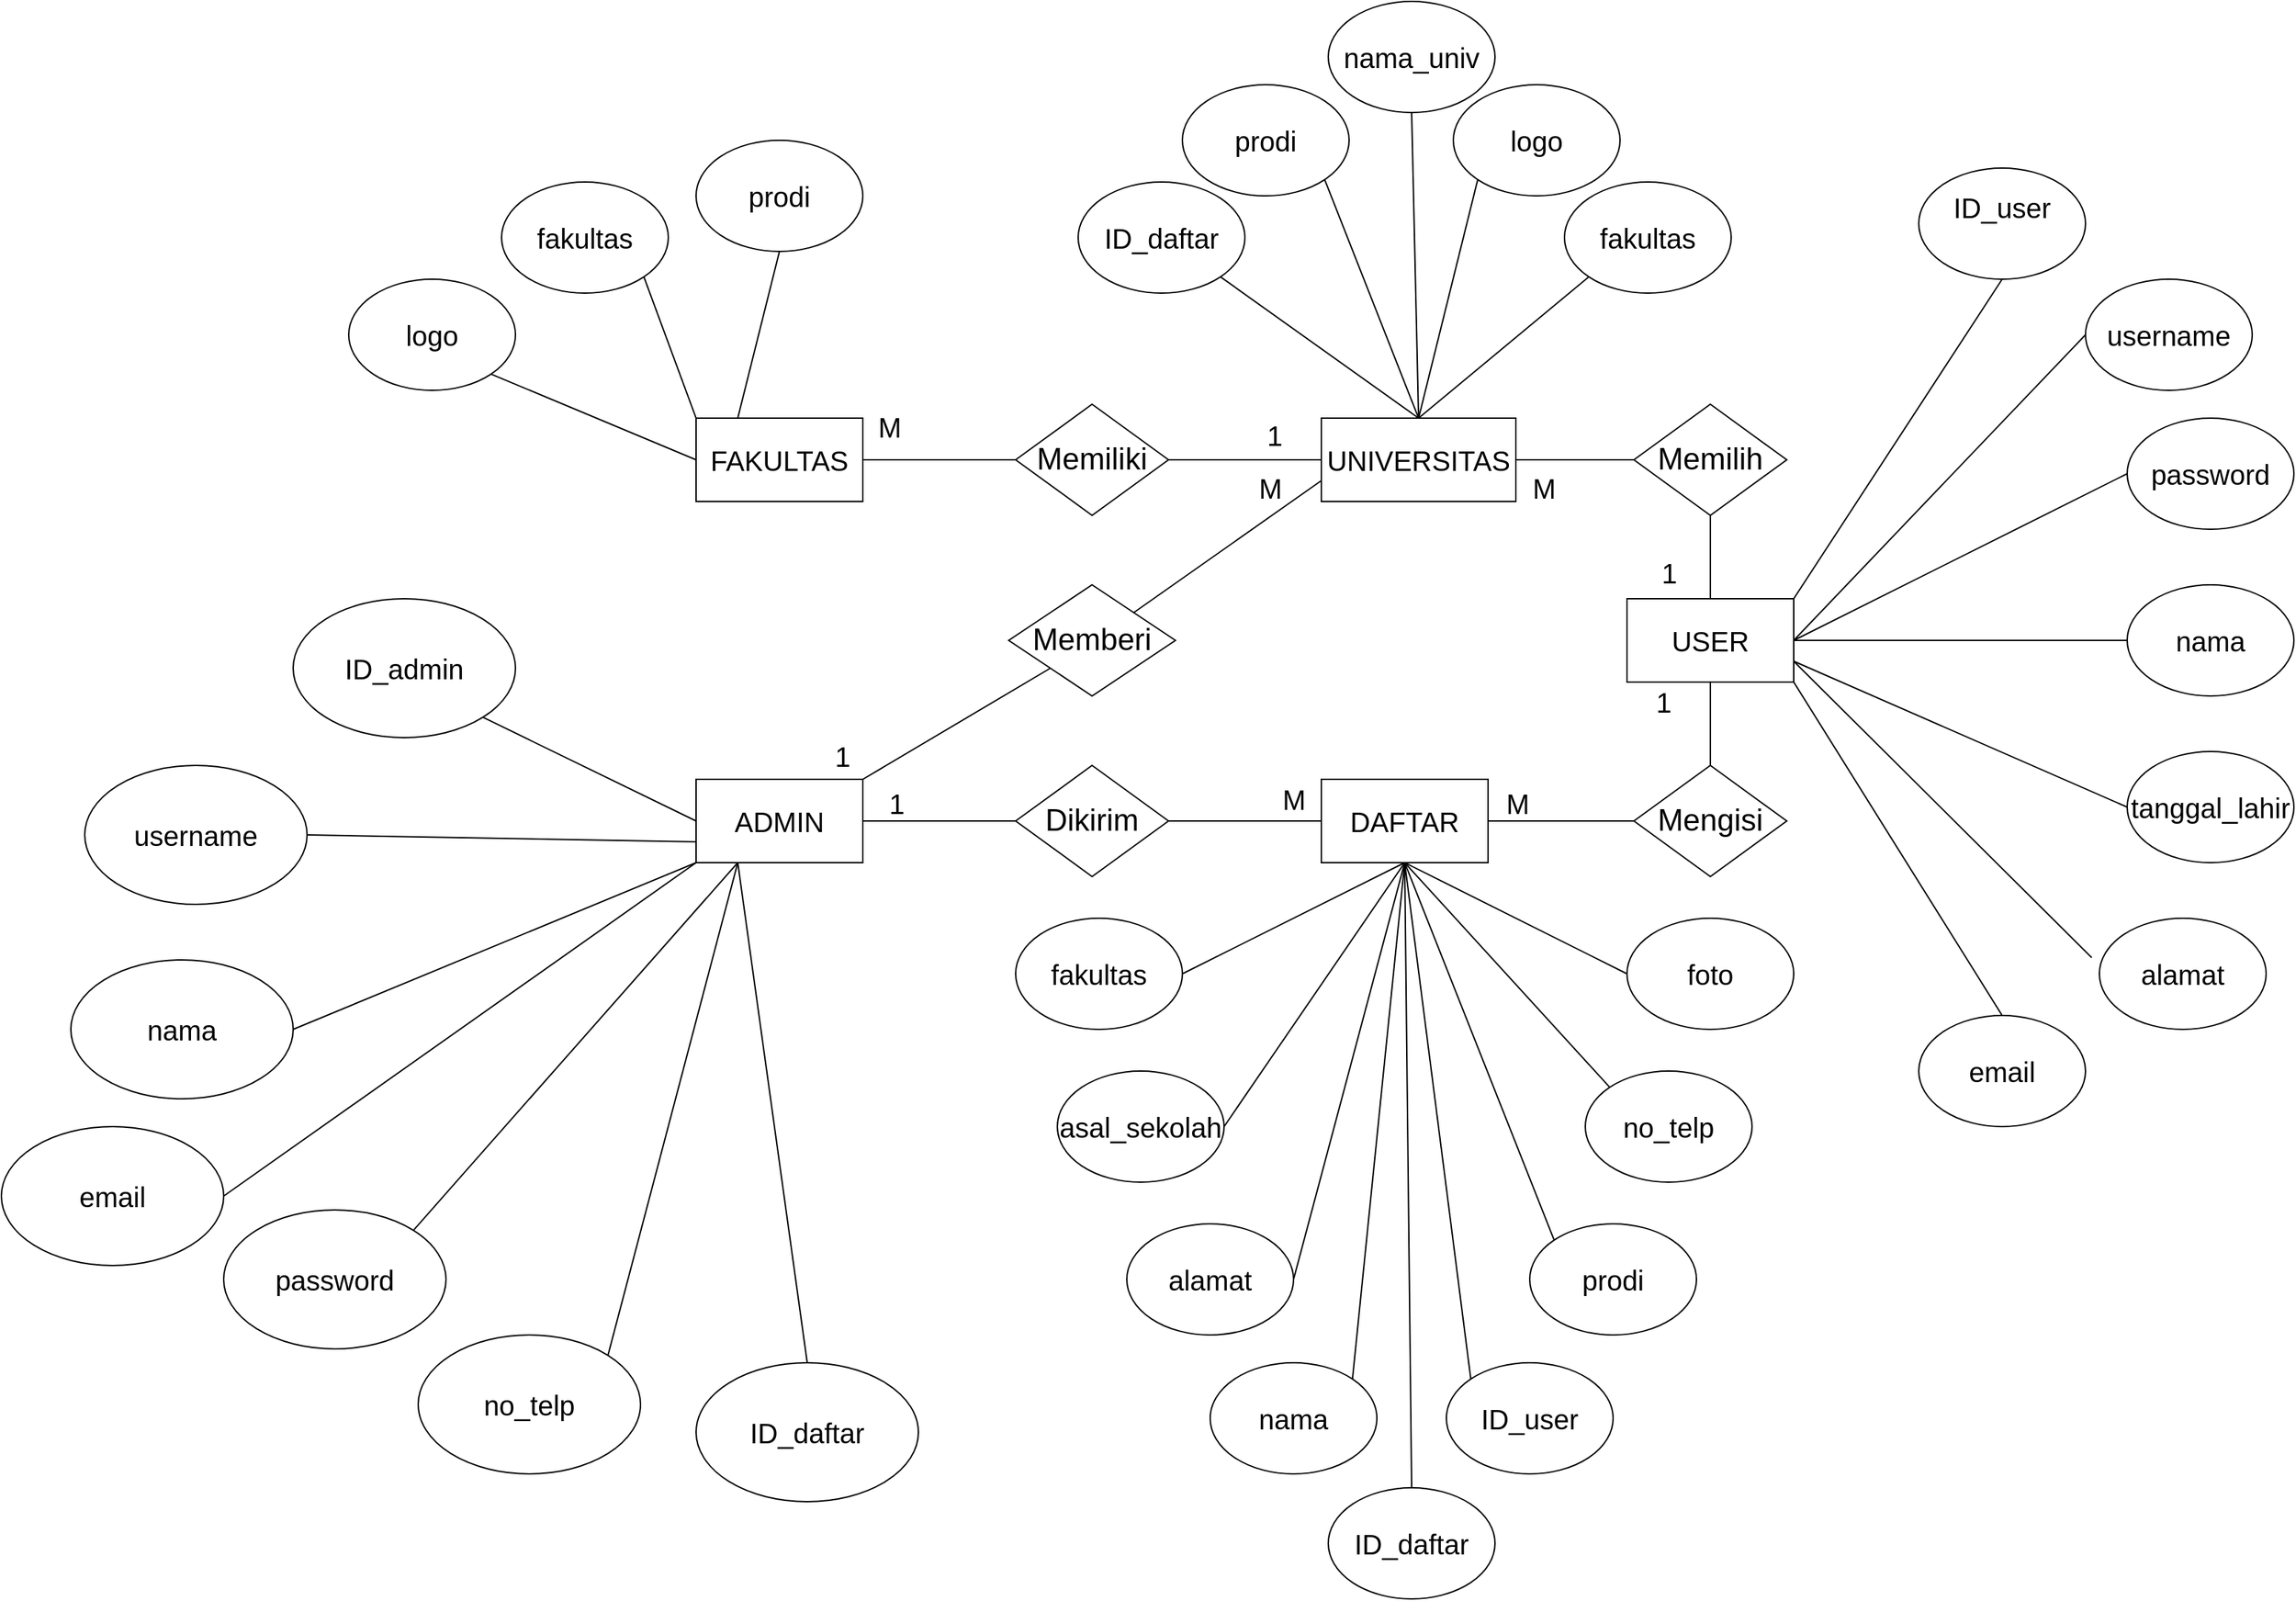 <mxfile version="21.2.7" type="github" pages="3">
  <diagram id="8k_-opimTpagwBCu9Z-Q" name="Page-1">
    <mxGraphModel dx="5105" dy="2025" grid="0" gridSize="10" guides="1" tooltips="1" connect="1" arrows="1" fold="1" page="0" pageScale="1" pageWidth="850" pageHeight="1100" math="0" shadow="0">
      <root>
        <mxCell id="0" />
        <mxCell id="1" parent="0" />
        <mxCell id="4IQFh7qT-0xXZUofBKF6-1" value="FAKULTAS" style="rounded=0;whiteSpace=wrap;html=1;hachureGap=4;fontSize=20;" parent="1" vertex="1">
          <mxGeometry x="-20" y="370" width="120" height="60" as="geometry" />
        </mxCell>
        <mxCell id="4IQFh7qT-0xXZUofBKF6-16" style="edgeStyle=none;curved=1;rounded=0;orthogonalLoop=1;jettySize=auto;html=1;entryX=0;entryY=0.5;entryDx=0;entryDy=0;fontSize=22;endArrow=none;endFill=0;startSize=14;endSize=14;sourcePerimeterSpacing=8;targetPerimeterSpacing=8;exitX=1;exitY=0.5;exitDx=0;exitDy=0;" parent="1" source="4IQFh7qT-0xXZUofBKF6-2" target="4IQFh7qT-0xXZUofBKF6-11" edge="1">
          <mxGeometry relative="1" as="geometry" />
        </mxCell>
        <mxCell id="4IQFh7qT-0xXZUofBKF6-2" value="DAFTAR" style="rounded=0;whiteSpace=wrap;html=1;hachureGap=4;fontSize=20;" parent="1" vertex="1">
          <mxGeometry x="430" y="630" width="120" height="60" as="geometry" />
        </mxCell>
        <mxCell id="4IQFh7qT-0xXZUofBKF6-19" style="edgeStyle=none;curved=1;rounded=0;orthogonalLoop=1;jettySize=auto;html=1;entryX=0;entryY=0.5;entryDx=0;entryDy=0;fontSize=22;endArrow=none;endFill=0;startSize=14;endSize=14;sourcePerimeterSpacing=8;targetPerimeterSpacing=8;exitX=1;exitY=0.5;exitDx=0;exitDy=0;" parent="1" source="4IQFh7qT-0xXZUofBKF6-3" target="4IQFh7qT-0xXZUofBKF6-10" edge="1">
          <mxGeometry relative="1" as="geometry" />
        </mxCell>
        <mxCell id="4IQFh7qT-0xXZUofBKF6-3" value="UNIVERSITAS" style="rounded=0;whiteSpace=wrap;html=1;hachureGap=4;fontSize=20;" parent="1" vertex="1">
          <mxGeometry x="430" y="370" width="140" height="60" as="geometry" />
        </mxCell>
        <mxCell id="4IQFh7qT-0xXZUofBKF6-4" value="USER" style="rounded=0;whiteSpace=wrap;html=1;hachureGap=4;fontSize=20;" parent="1" vertex="1">
          <mxGeometry x="650" y="500" width="120" height="60" as="geometry" />
        </mxCell>
        <mxCell id="4IQFh7qT-0xXZUofBKF6-7" value="ADMIN" style="rounded=0;whiteSpace=wrap;html=1;hachureGap=4;fontSize=20;" parent="1" vertex="1">
          <mxGeometry x="-20" y="630" width="120" height="60" as="geometry" />
        </mxCell>
        <mxCell id="4IQFh7qT-0xXZUofBKF6-14" style="edgeStyle=none;curved=1;rounded=0;orthogonalLoop=1;jettySize=auto;html=1;entryX=0;entryY=0.5;entryDx=0;entryDy=0;fontSize=22;endArrow=none;endFill=0;startSize=14;endSize=14;sourcePerimeterSpacing=8;targetPerimeterSpacing=8;exitX=1;exitY=0.5;exitDx=0;exitDy=0;" parent="1" source="4IQFh7qT-0xXZUofBKF6-8" target="4IQFh7qT-0xXZUofBKF6-2" edge="1">
          <mxGeometry relative="1" as="geometry" />
        </mxCell>
        <mxCell id="4IQFh7qT-0xXZUofBKF6-15" style="edgeStyle=none;curved=1;rounded=0;orthogonalLoop=1;jettySize=auto;html=1;fontSize=22;endArrow=none;endFill=0;startSize=14;endSize=14;sourcePerimeterSpacing=8;targetPerimeterSpacing=8;entryX=1;entryY=0.5;entryDx=0;entryDy=0;exitX=0;exitY=0.5;exitDx=0;exitDy=0;" parent="1" source="4IQFh7qT-0xXZUofBKF6-8" target="4IQFh7qT-0xXZUofBKF6-7" edge="1">
          <mxGeometry relative="1" as="geometry" />
        </mxCell>
        <mxCell id="4IQFh7qT-0xXZUofBKF6-8" value="Dikirim" style="rhombus;whiteSpace=wrap;html=1;hachureGap=4;fontSize=22;" parent="1" vertex="1">
          <mxGeometry x="210" y="620" width="110" height="80" as="geometry" />
        </mxCell>
        <mxCell id="4IQFh7qT-0xXZUofBKF6-12" style="edgeStyle=none;curved=1;rounded=0;orthogonalLoop=1;jettySize=auto;html=1;entryX=1;entryY=0.5;entryDx=0;entryDy=0;fontSize=22;endArrow=none;startSize=14;endSize=14;sourcePerimeterSpacing=8;targetPerimeterSpacing=8;endFill=0;exitX=0;exitY=0.5;exitDx=0;exitDy=0;" parent="1" source="4IQFh7qT-0xXZUofBKF6-9" target="4IQFh7qT-0xXZUofBKF6-1" edge="1">
          <mxGeometry relative="1" as="geometry" />
        </mxCell>
        <mxCell id="4IQFh7qT-0xXZUofBKF6-13" style="edgeStyle=none;curved=1;rounded=0;orthogonalLoop=1;jettySize=auto;html=1;entryX=0;entryY=0.5;entryDx=0;entryDy=0;fontSize=22;endArrow=none;endFill=0;startSize=14;endSize=14;sourcePerimeterSpacing=8;targetPerimeterSpacing=8;exitX=1;exitY=0.5;exitDx=0;exitDy=0;" parent="1" source="4IQFh7qT-0xXZUofBKF6-9" target="4IQFh7qT-0xXZUofBKF6-3" edge="1">
          <mxGeometry relative="1" as="geometry" />
        </mxCell>
        <mxCell id="4IQFh7qT-0xXZUofBKF6-9" value="Memiliki" style="rhombus;whiteSpace=wrap;html=1;hachureGap=4;fontSize=22;" parent="1" vertex="1">
          <mxGeometry x="210" y="360" width="110" height="80" as="geometry" />
        </mxCell>
        <mxCell id="4IQFh7qT-0xXZUofBKF6-18" style="edgeStyle=none;curved=1;rounded=0;orthogonalLoop=1;jettySize=auto;html=1;entryX=0.5;entryY=0;entryDx=0;entryDy=0;fontSize=22;endArrow=none;endFill=0;startSize=14;endSize=14;sourcePerimeterSpacing=8;targetPerimeterSpacing=8;exitX=0.5;exitY=1;exitDx=0;exitDy=0;" parent="1" source="4IQFh7qT-0xXZUofBKF6-10" target="4IQFh7qT-0xXZUofBKF6-4" edge="1">
          <mxGeometry relative="1" as="geometry" />
        </mxCell>
        <mxCell id="4IQFh7qT-0xXZUofBKF6-10" value="Memilih" style="rhombus;whiteSpace=wrap;html=1;hachureGap=4;fontSize=22;" parent="1" vertex="1">
          <mxGeometry x="655" y="360" width="110" height="80" as="geometry" />
        </mxCell>
        <mxCell id="4IQFh7qT-0xXZUofBKF6-17" style="edgeStyle=none;curved=1;rounded=0;orthogonalLoop=1;jettySize=auto;html=1;fontSize=22;endArrow=none;endFill=0;startSize=14;endSize=14;sourcePerimeterSpacing=8;targetPerimeterSpacing=8;entryX=0.5;entryY=1;entryDx=0;entryDy=0;exitX=0.5;exitY=0;exitDx=0;exitDy=0;" parent="1" source="4IQFh7qT-0xXZUofBKF6-11" target="4IQFh7qT-0xXZUofBKF6-4" edge="1">
          <mxGeometry relative="1" as="geometry" />
        </mxCell>
        <mxCell id="4IQFh7qT-0xXZUofBKF6-11" value="Mengisi" style="rhombus;whiteSpace=wrap;html=1;hachureGap=4;fontSize=22;" parent="1" vertex="1">
          <mxGeometry x="655" y="620" width="110" height="80" as="geometry" />
        </mxCell>
        <mxCell id="4IQFh7qT-0xXZUofBKF6-20" value="" style="endArrow=none;html=1;rounded=0;fontSize=22;startSize=14;endSize=14;sourcePerimeterSpacing=8;targetPerimeterSpacing=8;curved=1;exitX=1;exitY=0;exitDx=0;exitDy=0;entryX=0;entryY=1;entryDx=0;entryDy=0;" parent="1" source="4IQFh7qT-0xXZUofBKF6-7" target="4IQFh7qT-0xXZUofBKF6-21" edge="1">
          <mxGeometry width="50" height="50" relative="1" as="geometry">
            <mxPoint x="430" y="530" as="sourcePoint" />
            <mxPoint x="230" y="530" as="targetPoint" />
          </mxGeometry>
        </mxCell>
        <mxCell id="4IQFh7qT-0xXZUofBKF6-21" value="Memberi" style="rhombus;whiteSpace=wrap;html=1;hachureGap=4;fontSize=22;" parent="1" vertex="1">
          <mxGeometry x="205" y="490" width="120" height="80" as="geometry" />
        </mxCell>
        <mxCell id="4IQFh7qT-0xXZUofBKF6-22" value="" style="endArrow=none;html=1;rounded=0;fontSize=22;startSize=14;endSize=14;sourcePerimeterSpacing=8;targetPerimeterSpacing=8;curved=1;exitX=1;exitY=0;exitDx=0;exitDy=0;entryX=0;entryY=0.75;entryDx=0;entryDy=0;" parent="1" source="4IQFh7qT-0xXZUofBKF6-21" target="4IQFh7qT-0xXZUofBKF6-3" edge="1">
          <mxGeometry width="50" height="50" relative="1" as="geometry">
            <mxPoint x="430" y="530" as="sourcePoint" />
            <mxPoint x="480" y="480" as="targetPoint" />
          </mxGeometry>
        </mxCell>
        <mxCell id="4IQFh7qT-0xXZUofBKF6-23" value="foto" style="ellipse;whiteSpace=wrap;html=1;hachureGap=4;fontSize=20;" parent="1" vertex="1">
          <mxGeometry x="650" y="730" width="120" height="80" as="geometry" />
        </mxCell>
        <mxCell id="4IQFh7qT-0xXZUofBKF6-24" value="ID_user" style="ellipse;whiteSpace=wrap;html=1;hachureGap=4;fontSize=20;" parent="1" vertex="1">
          <mxGeometry x="520" y="1050" width="120" height="80" as="geometry" />
        </mxCell>
        <mxCell id="4IQFh7qT-0xXZUofBKF6-25" value="email" style="ellipse;whiteSpace=wrap;html=1;hachureGap=4;fontSize=20;" parent="1" vertex="1">
          <mxGeometry x="860" y="800" width="120" height="80" as="geometry" />
        </mxCell>
        <mxCell id="4IQFh7qT-0xXZUofBKF6-26" value="&#xa;ID_user&#xa;&#xa;" style="ellipse;whiteSpace=wrap;html=1;hachureGap=4;fontSize=20;align=center;" parent="1" vertex="1">
          <mxGeometry x="860" y="190" width="120" height="80" as="geometry" />
        </mxCell>
        <mxCell id="4IQFh7qT-0xXZUofBKF6-27" value="alamat" style="ellipse;whiteSpace=wrap;html=1;hachureGap=4;fontSize=20;" parent="1" vertex="1">
          <mxGeometry x="990" y="730" width="120" height="80" as="geometry" />
        </mxCell>
        <mxCell id="4IQFh7qT-0xXZUofBKF6-28" value="username" style="ellipse;whiteSpace=wrap;html=1;hachureGap=4;fontSize=20;" parent="1" vertex="1">
          <mxGeometry x="980" y="270" width="120" height="80" as="geometry" />
        </mxCell>
        <mxCell id="4IQFh7qT-0xXZUofBKF6-29" value="password" style="ellipse;whiteSpace=wrap;html=1;hachureGap=4;fontSize=20;" parent="1" vertex="1">
          <mxGeometry x="1010" y="370" width="120" height="80" as="geometry" />
        </mxCell>
        <mxCell id="4IQFh7qT-0xXZUofBKF6-30" value="nama" style="ellipse;whiteSpace=wrap;html=1;hachureGap=4;fontSize=20;" parent="1" vertex="1">
          <mxGeometry x="1010" y="490" width="120" height="80" as="geometry" />
        </mxCell>
        <mxCell id="4IQFh7qT-0xXZUofBKF6-31" value="tanggal_lahir" style="ellipse;whiteSpace=wrap;html=1;hachureGap=4;fontSize=20;" parent="1" vertex="1">
          <mxGeometry x="1010" y="610" width="120" height="80" as="geometry" />
        </mxCell>
        <mxCell id="4IQFh7qT-0xXZUofBKF6-34" value="" style="endArrow=none;html=1;rounded=0;fontSize=20;startSize=14;endSize=14;sourcePerimeterSpacing=8;targetPerimeterSpacing=8;curved=1;entryX=0.5;entryY=1;entryDx=0;entryDy=0;exitX=1;exitY=0;exitDx=0;exitDy=0;" parent="1" source="4IQFh7qT-0xXZUofBKF6-4" target="4IQFh7qT-0xXZUofBKF6-26" edge="1">
          <mxGeometry width="50" height="50" relative="1" as="geometry">
            <mxPoint x="800" y="480" as="sourcePoint" />
            <mxPoint x="850" y="430" as="targetPoint" />
          </mxGeometry>
        </mxCell>
        <mxCell id="4IQFh7qT-0xXZUofBKF6-35" value="" style="endArrow=none;html=1;rounded=0;fontSize=20;startSize=14;endSize=14;sourcePerimeterSpacing=8;targetPerimeterSpacing=8;curved=1;entryX=0;entryY=0.5;entryDx=0;entryDy=0;exitX=1;exitY=0.5;exitDx=0;exitDy=0;" parent="1" source="4IQFh7qT-0xXZUofBKF6-4" target="4IQFh7qT-0xXZUofBKF6-28" edge="1">
          <mxGeometry width="50" height="50" relative="1" as="geometry">
            <mxPoint x="810" y="490" as="sourcePoint" />
            <mxPoint x="930" y="280" as="targetPoint" />
          </mxGeometry>
        </mxCell>
        <mxCell id="4IQFh7qT-0xXZUofBKF6-36" value="" style="endArrow=none;html=1;rounded=0;fontSize=20;startSize=14;endSize=14;sourcePerimeterSpacing=8;targetPerimeterSpacing=8;curved=1;entryX=0;entryY=0.5;entryDx=0;entryDy=0;exitX=1;exitY=0.5;exitDx=0;exitDy=0;" parent="1" source="4IQFh7qT-0xXZUofBKF6-4" target="4IQFh7qT-0xXZUofBKF6-29" edge="1">
          <mxGeometry width="50" height="50" relative="1" as="geometry">
            <mxPoint x="820" y="500" as="sourcePoint" />
            <mxPoint x="940" y="290" as="targetPoint" />
          </mxGeometry>
        </mxCell>
        <mxCell id="4IQFh7qT-0xXZUofBKF6-37" value="" style="endArrow=none;html=1;rounded=0;fontSize=20;startSize=14;endSize=14;sourcePerimeterSpacing=8;targetPerimeterSpacing=8;curved=1;entryX=0;entryY=0.5;entryDx=0;entryDy=0;exitX=1;exitY=0.5;exitDx=0;exitDy=0;" parent="1" source="4IQFh7qT-0xXZUofBKF6-4" target="4IQFh7qT-0xXZUofBKF6-30" edge="1">
          <mxGeometry width="50" height="50" relative="1" as="geometry">
            <mxPoint x="830" y="510" as="sourcePoint" />
            <mxPoint x="950" y="300" as="targetPoint" />
          </mxGeometry>
        </mxCell>
        <mxCell id="4IQFh7qT-0xXZUofBKF6-38" value="" style="endArrow=none;html=1;rounded=0;fontSize=20;startSize=14;endSize=14;sourcePerimeterSpacing=8;targetPerimeterSpacing=8;curved=1;entryX=0.5;entryY=0;entryDx=0;entryDy=0;exitX=1;exitY=1;exitDx=0;exitDy=0;" parent="1" source="4IQFh7qT-0xXZUofBKF6-4" target="4IQFh7qT-0xXZUofBKF6-25" edge="1">
          <mxGeometry width="50" height="50" relative="1" as="geometry">
            <mxPoint x="780" y="540" as="sourcePoint" />
            <mxPoint x="1020" y="540" as="targetPoint" />
          </mxGeometry>
        </mxCell>
        <mxCell id="4IQFh7qT-0xXZUofBKF6-39" value="" style="endArrow=none;html=1;rounded=0;fontSize=20;startSize=14;endSize=14;sourcePerimeterSpacing=8;targetPerimeterSpacing=8;curved=1;entryX=-0.046;entryY=0.355;entryDx=0;entryDy=0;exitX=1;exitY=0.75;exitDx=0;exitDy=0;entryPerimeter=0;" parent="1" source="4IQFh7qT-0xXZUofBKF6-4" target="4IQFh7qT-0xXZUofBKF6-27" edge="1">
          <mxGeometry width="50" height="50" relative="1" as="geometry">
            <mxPoint x="790" y="550" as="sourcePoint" />
            <mxPoint x="1030" y="550" as="targetPoint" />
          </mxGeometry>
        </mxCell>
        <mxCell id="4IQFh7qT-0xXZUofBKF6-40" value="" style="endArrow=none;html=1;rounded=0;fontSize=20;startSize=14;endSize=14;sourcePerimeterSpacing=8;targetPerimeterSpacing=8;curved=1;entryX=0;entryY=0.5;entryDx=0;entryDy=0;exitX=1;exitY=0.75;exitDx=0;exitDy=0;" parent="1" source="4IQFh7qT-0xXZUofBKF6-4" target="4IQFh7qT-0xXZUofBKF6-31" edge="1">
          <mxGeometry width="50" height="50" relative="1" as="geometry">
            <mxPoint x="800" y="560" as="sourcePoint" />
            <mxPoint x="1040" y="560" as="targetPoint" />
          </mxGeometry>
        </mxCell>
        <mxCell id="4IQFh7qT-0xXZUofBKF6-41" value="alamat" style="ellipse;whiteSpace=wrap;html=1;hachureGap=4;fontSize=20;" parent="1" vertex="1">
          <mxGeometry x="290" y="950" width="120" height="80" as="geometry" />
        </mxCell>
        <mxCell id="4IQFh7qT-0xXZUofBKF6-42" value="prodi" style="ellipse;whiteSpace=wrap;html=1;hachureGap=4;fontSize=20;" parent="1" vertex="1">
          <mxGeometry x="580" y="950" width="120" height="80" as="geometry" />
        </mxCell>
        <mxCell id="4IQFh7qT-0xXZUofBKF6-43" value="no_telp" style="ellipse;whiteSpace=wrap;html=1;hachureGap=4;fontSize=20;" parent="1" vertex="1">
          <mxGeometry x="620" y="840" width="120" height="80" as="geometry" />
        </mxCell>
        <mxCell id="4IQFh7qT-0xXZUofBKF6-44" value="nama" style="ellipse;whiteSpace=wrap;html=1;hachureGap=4;fontSize=20;" parent="1" vertex="1">
          <mxGeometry x="350" y="1050" width="120" height="80" as="geometry" />
        </mxCell>
        <mxCell id="4IQFh7qT-0xXZUofBKF6-45" value="ID_daftar" style="ellipse;whiteSpace=wrap;html=1;hachureGap=4;fontSize=20;" parent="1" vertex="1">
          <mxGeometry x="435" y="1140" width="120" height="80" as="geometry" />
        </mxCell>
        <mxCell id="4IQFh7qT-0xXZUofBKF6-46" value="asal_sekolah" style="ellipse;whiteSpace=wrap;html=1;hachureGap=4;fontSize=20;" parent="1" vertex="1">
          <mxGeometry x="240" y="840" width="120" height="80" as="geometry" />
        </mxCell>
        <mxCell id="4IQFh7qT-0xXZUofBKF6-47" value="fakultas" style="ellipse;whiteSpace=wrap;html=1;hachureGap=4;fontSize=20;" parent="1" vertex="1">
          <mxGeometry x="210" y="730" width="120" height="80" as="geometry" />
        </mxCell>
        <mxCell id="4IQFh7qT-0xXZUofBKF6-48" value="" style="endArrow=none;html=1;rounded=0;fontSize=20;startSize=14;endSize=14;sourcePerimeterSpacing=8;targetPerimeterSpacing=8;curved=1;entryX=0.5;entryY=1;entryDx=0;entryDy=0;exitX=1;exitY=0.5;exitDx=0;exitDy=0;" parent="1" source="4IQFh7qT-0xXZUofBKF6-46" target="4IQFh7qT-0xXZUofBKF6-2" edge="1">
          <mxGeometry width="50" height="50" relative="1" as="geometry">
            <mxPoint x="465" y="840" as="sourcePoint" />
            <mxPoint x="515" y="790" as="targetPoint" />
          </mxGeometry>
        </mxCell>
        <mxCell id="4IQFh7qT-0xXZUofBKF6-49" value="" style="endArrow=none;html=1;rounded=0;fontSize=20;startSize=14;endSize=14;sourcePerimeterSpacing=8;targetPerimeterSpacing=8;curved=1;entryX=0.5;entryY=1;entryDx=0;entryDy=0;exitX=1;exitY=0;exitDx=0;exitDy=0;" parent="1" source="4IQFh7qT-0xXZUofBKF6-44" target="4IQFh7qT-0xXZUofBKF6-2" edge="1">
          <mxGeometry width="50" height="50" relative="1" as="geometry">
            <mxPoint x="500" y="950" as="sourcePoint" />
            <mxPoint x="550" y="900" as="targetPoint" />
          </mxGeometry>
        </mxCell>
        <mxCell id="4IQFh7qT-0xXZUofBKF6-50" value="" style="endArrow=none;html=1;rounded=0;fontSize=20;startSize=14;endSize=14;sourcePerimeterSpacing=8;targetPerimeterSpacing=8;curved=1;entryX=0.5;entryY=1;entryDx=0;entryDy=0;exitX=1;exitY=0.5;exitDx=0;exitDy=0;" parent="1" source="4IQFh7qT-0xXZUofBKF6-41" target="4IQFh7qT-0xXZUofBKF6-2" edge="1">
          <mxGeometry width="50" height="50" relative="1" as="geometry">
            <mxPoint x="490" y="940" as="sourcePoint" />
            <mxPoint x="540" y="890" as="targetPoint" />
          </mxGeometry>
        </mxCell>
        <mxCell id="4IQFh7qT-0xXZUofBKF6-51" value="" style="endArrow=none;html=1;rounded=0;fontSize=20;startSize=14;endSize=14;sourcePerimeterSpacing=8;targetPerimeterSpacing=8;curved=1;entryX=0.5;entryY=1;entryDx=0;entryDy=0;exitX=0.5;exitY=0;exitDx=0;exitDy=0;" parent="1" source="4IQFh7qT-0xXZUofBKF6-45" target="4IQFh7qT-0xXZUofBKF6-2" edge="1">
          <mxGeometry width="50" height="50" relative="1" as="geometry">
            <mxPoint x="620" y="980" as="sourcePoint" />
            <mxPoint x="670" y="930" as="targetPoint" />
          </mxGeometry>
        </mxCell>
        <mxCell id="4IQFh7qT-0xXZUofBKF6-52" value="" style="endArrow=none;html=1;rounded=0;fontSize=20;startSize=14;endSize=14;sourcePerimeterSpacing=8;targetPerimeterSpacing=8;curved=1;entryX=0.5;entryY=1;entryDx=0;entryDy=0;exitX=0;exitY=0;exitDx=0;exitDy=0;" parent="1" source="4IQFh7qT-0xXZUofBKF6-43" target="4IQFh7qT-0xXZUofBKF6-2" edge="1">
          <mxGeometry width="50" height="50" relative="1" as="geometry">
            <mxPoint x="630" y="990" as="sourcePoint" />
            <mxPoint x="680" y="940" as="targetPoint" />
          </mxGeometry>
        </mxCell>
        <mxCell id="4IQFh7qT-0xXZUofBKF6-53" value="" style="endArrow=none;html=1;rounded=0;fontSize=20;startSize=14;endSize=14;sourcePerimeterSpacing=8;targetPerimeterSpacing=8;curved=1;entryX=0.5;entryY=1;entryDx=0;entryDy=0;exitX=0;exitY=0.5;exitDx=0;exitDy=0;" parent="1" source="4IQFh7qT-0xXZUofBKF6-23" target="4IQFh7qT-0xXZUofBKF6-2" edge="1">
          <mxGeometry width="50" height="50" relative="1" as="geometry">
            <mxPoint x="640" y="1000" as="sourcePoint" />
            <mxPoint x="690" y="950" as="targetPoint" />
          </mxGeometry>
        </mxCell>
        <mxCell id="4IQFh7qT-0xXZUofBKF6-54" value="" style="endArrow=none;html=1;rounded=0;fontSize=20;startSize=14;endSize=14;sourcePerimeterSpacing=8;targetPerimeterSpacing=8;curved=1;entryX=0.5;entryY=1;entryDx=0;entryDy=0;exitX=0;exitY=0;exitDx=0;exitDy=0;" parent="1" source="4IQFh7qT-0xXZUofBKF6-42" target="4IQFh7qT-0xXZUofBKF6-2" edge="1">
          <mxGeometry width="50" height="50" relative="1" as="geometry">
            <mxPoint x="650" y="1010" as="sourcePoint" />
            <mxPoint x="700" y="960" as="targetPoint" />
          </mxGeometry>
        </mxCell>
        <mxCell id="4IQFh7qT-0xXZUofBKF6-55" value="" style="endArrow=none;html=1;rounded=0;fontSize=20;startSize=14;endSize=14;sourcePerimeterSpacing=8;targetPerimeterSpacing=8;curved=1;entryX=0.5;entryY=1;entryDx=0;entryDy=0;exitX=1;exitY=0.5;exitDx=0;exitDy=0;" parent="1" source="4IQFh7qT-0xXZUofBKF6-47" target="4IQFh7qT-0xXZUofBKF6-2" edge="1">
          <mxGeometry width="50" height="50" relative="1" as="geometry">
            <mxPoint x="660" y="1020" as="sourcePoint" />
            <mxPoint x="710" y="970" as="targetPoint" />
          </mxGeometry>
        </mxCell>
        <mxCell id="4IQFh7qT-0xXZUofBKF6-61" value="" style="endArrow=none;html=1;rounded=0;fontSize=20;startSize=14;endSize=14;sourcePerimeterSpacing=8;targetPerimeterSpacing=8;curved=1;entryX=0.5;entryY=1;entryDx=0;entryDy=0;exitX=0;exitY=0;exitDx=0;exitDy=0;" parent="1" source="4IQFh7qT-0xXZUofBKF6-24" target="4IQFh7qT-0xXZUofBKF6-2" edge="1">
          <mxGeometry width="50" height="50" relative="1" as="geometry">
            <mxPoint x="607.574" y="971.716" as="sourcePoint" />
            <mxPoint x="500.0" y="700" as="targetPoint" />
          </mxGeometry>
        </mxCell>
        <mxCell id="4IQFh7qT-0xXZUofBKF6-62" value="email" style="ellipse;whiteSpace=wrap;html=1;hachureGap=4;fontSize=20;" parent="1" vertex="1">
          <mxGeometry x="-520" y="880" width="160" height="100" as="geometry" />
        </mxCell>
        <mxCell id="4IQFh7qT-0xXZUofBKF6-63" value="nama" style="ellipse;whiteSpace=wrap;html=1;hachureGap=4;fontSize=20;" parent="1" vertex="1">
          <mxGeometry x="-470" y="760" width="160" height="100" as="geometry" />
        </mxCell>
        <mxCell id="4IQFh7qT-0xXZUofBKF6-64" value="ID_admin" style="ellipse;whiteSpace=wrap;html=1;hachureGap=4;fontSize=20;" parent="1" vertex="1">
          <mxGeometry x="-310" y="500" width="160" height="100" as="geometry" />
        </mxCell>
        <mxCell id="4IQFh7qT-0xXZUofBKF6-65" value="username" style="ellipse;whiteSpace=wrap;html=1;hachureGap=4;fontSize=20;" parent="1" vertex="1">
          <mxGeometry x="-460" y="620" width="160" height="100" as="geometry" />
        </mxCell>
        <mxCell id="4IQFh7qT-0xXZUofBKF6-66" value="password" style="ellipse;whiteSpace=wrap;html=1;hachureGap=4;fontSize=20;" parent="1" vertex="1">
          <mxGeometry x="-360" y="940" width="160" height="100" as="geometry" />
        </mxCell>
        <mxCell id="4IQFh7qT-0xXZUofBKF6-67" value="ID_daftar" style="ellipse;whiteSpace=wrap;html=1;hachureGap=4;fontSize=20;" parent="1" vertex="1">
          <mxGeometry x="-20" y="1050" width="160" height="100" as="geometry" />
        </mxCell>
        <mxCell id="4IQFh7qT-0xXZUofBKF6-68" value="no_telp" style="ellipse;whiteSpace=wrap;html=1;hachureGap=4;fontSize=20;" parent="1" vertex="1">
          <mxGeometry x="-220" y="1030" width="160" height="100" as="geometry" />
        </mxCell>
        <mxCell id="4IQFh7qT-0xXZUofBKF6-69" value="" style="endArrow=none;html=1;rounded=0;fontSize=20;startSize=14;endSize=14;sourcePerimeterSpacing=8;targetPerimeterSpacing=8;curved=1;entryX=0;entryY=1;entryDx=0;entryDy=0;exitX=1;exitY=0.5;exitDx=0;exitDy=0;" parent="1" source="4IQFh7qT-0xXZUofBKF6-62" target="4IQFh7qT-0xXZUofBKF6-7" edge="1">
          <mxGeometry width="50" height="50" relative="1" as="geometry">
            <mxPoint x="-420" y="920" as="sourcePoint" />
            <mxPoint x="120" y="660" as="targetPoint" />
          </mxGeometry>
        </mxCell>
        <mxCell id="4IQFh7qT-0xXZUofBKF6-70" value="" style="endArrow=none;html=1;rounded=0;fontSize=20;startSize=14;endSize=14;sourcePerimeterSpacing=8;targetPerimeterSpacing=8;curved=1;exitX=1;exitY=0;exitDx=0;exitDy=0;entryX=0.25;entryY=1;entryDx=0;entryDy=0;" parent="1" source="4IQFh7qT-0xXZUofBKF6-66" target="4IQFh7qT-0xXZUofBKF6-7" edge="1">
          <mxGeometry width="50" height="50" relative="1" as="geometry">
            <mxPoint x="-133.431" y="814.645" as="sourcePoint" />
            <mxPoint x="130" y="670" as="targetPoint" />
          </mxGeometry>
        </mxCell>
        <mxCell id="4IQFh7qT-0xXZUofBKF6-71" value="" style="endArrow=none;html=1;rounded=0;fontSize=20;startSize=14;endSize=14;sourcePerimeterSpacing=8;targetPerimeterSpacing=8;curved=1;exitX=1;exitY=0;exitDx=0;exitDy=0;entryX=0.25;entryY=1;entryDx=0;entryDy=0;" parent="1" source="4IQFh7qT-0xXZUofBKF6-68" target="4IQFh7qT-0xXZUofBKF6-7" edge="1">
          <mxGeometry width="50" height="50" relative="1" as="geometry">
            <mxPoint x="-123.431" y="824.645" as="sourcePoint" />
            <mxPoint x="140" y="680" as="targetPoint" />
          </mxGeometry>
        </mxCell>
        <mxCell id="4IQFh7qT-0xXZUofBKF6-72" value="" style="endArrow=none;html=1;rounded=0;fontSize=20;startSize=14;endSize=14;sourcePerimeterSpacing=8;targetPerimeterSpacing=8;curved=1;exitX=0.5;exitY=0;exitDx=0;exitDy=0;entryX=0.25;entryY=1;entryDx=0;entryDy=0;" parent="1" source="4IQFh7qT-0xXZUofBKF6-67" target="4IQFh7qT-0xXZUofBKF6-7" edge="1">
          <mxGeometry width="50" height="50" relative="1" as="geometry">
            <mxPoint x="-113.431" y="834.645" as="sourcePoint" />
            <mxPoint x="150" y="690" as="targetPoint" />
          </mxGeometry>
        </mxCell>
        <mxCell id="4IQFh7qT-0xXZUofBKF6-73" value="" style="endArrow=none;html=1;rounded=0;fontSize=20;startSize=14;endSize=14;sourcePerimeterSpacing=8;targetPerimeterSpacing=8;curved=1;entryX=0;entryY=0.75;entryDx=0;entryDy=0;exitX=1;exitY=0.5;exitDx=0;exitDy=0;exitPerimeter=0;" parent="1" source="4IQFh7qT-0xXZUofBKF6-65" target="4IQFh7qT-0xXZUofBKF6-7" edge="1">
          <mxGeometry width="50" height="50" relative="1" as="geometry">
            <mxPoint x="-103.431" y="844.645" as="sourcePoint" />
            <mxPoint x="160" y="700" as="targetPoint" />
          </mxGeometry>
        </mxCell>
        <mxCell id="4IQFh7qT-0xXZUofBKF6-74" value="" style="endArrow=none;html=1;rounded=0;fontSize=20;startSize=14;endSize=14;sourcePerimeterSpacing=8;targetPerimeterSpacing=8;curved=1;exitX=1;exitY=0.5;exitDx=0;exitDy=0;entryX=0;entryY=1;entryDx=0;entryDy=0;" parent="1" source="4IQFh7qT-0xXZUofBKF6-63" target="4IQFh7qT-0xXZUofBKF6-7" edge="1">
          <mxGeometry width="50" height="50" relative="1" as="geometry">
            <mxPoint x="-93.431" y="854.645" as="sourcePoint" />
            <mxPoint x="170" y="710" as="targetPoint" />
          </mxGeometry>
        </mxCell>
        <mxCell id="4IQFh7qT-0xXZUofBKF6-75" value="" style="endArrow=none;html=1;rounded=0;fontSize=20;startSize=14;endSize=14;sourcePerimeterSpacing=8;targetPerimeterSpacing=8;curved=1;entryX=0;entryY=0.5;entryDx=0;entryDy=0;exitX=1;exitY=1;exitDx=0;exitDy=0;" parent="1" source="4IQFh7qT-0xXZUofBKF6-64" target="4IQFh7qT-0xXZUofBKF6-7" edge="1">
          <mxGeometry width="50" height="50" relative="1" as="geometry">
            <mxPoint x="-282.02" y="681.222" as="sourcePoint" />
            <mxPoint x="-10" y="685" as="targetPoint" />
          </mxGeometry>
        </mxCell>
        <mxCell id="4IQFh7qT-0xXZUofBKF6-81" value="nama_univ" style="ellipse;whiteSpace=wrap;html=1;hachureGap=4;fontSize=20;" parent="1" vertex="1">
          <mxGeometry x="435" y="70" width="120" height="80" as="geometry" />
        </mxCell>
        <mxCell id="4IQFh7qT-0xXZUofBKF6-82" value="ID_daftar" style="ellipse;whiteSpace=wrap;html=1;hachureGap=4;fontSize=20;" parent="1" vertex="1">
          <mxGeometry x="255" y="200" width="120" height="80" as="geometry" />
        </mxCell>
        <mxCell id="4IQFh7qT-0xXZUofBKF6-83" value="prodi" style="ellipse;whiteSpace=wrap;html=1;hachureGap=4;fontSize=20;" parent="1" vertex="1">
          <mxGeometry x="330" y="130" width="120" height="80" as="geometry" />
        </mxCell>
        <mxCell id="4IQFh7qT-0xXZUofBKF6-84" value="logo" style="ellipse;whiteSpace=wrap;html=1;hachureGap=4;fontSize=20;" parent="1" vertex="1">
          <mxGeometry x="525" y="130" width="120" height="80" as="geometry" />
        </mxCell>
        <mxCell id="4IQFh7qT-0xXZUofBKF6-85" value="fakultas" style="ellipse;whiteSpace=wrap;html=1;hachureGap=4;fontSize=20;" parent="1" vertex="1">
          <mxGeometry x="605" y="200" width="120" height="80" as="geometry" />
        </mxCell>
        <mxCell id="4IQFh7qT-0xXZUofBKF6-88" value="" style="edgeStyle=none;orthogonalLoop=1;jettySize=auto;html=1;rounded=0;fontSize=20;endArrow=none;endFill=0;startSize=14;endSize=14;sourcePerimeterSpacing=8;targetPerimeterSpacing=8;curved=1;entryX=1;entryY=1;entryDx=0;entryDy=0;exitX=0.5;exitY=0;exitDx=0;exitDy=0;" parent="1" source="4IQFh7qT-0xXZUofBKF6-3" target="4IQFh7qT-0xXZUofBKF6-82" edge="1">
          <mxGeometry width="120" relative="1" as="geometry">
            <mxPoint x="600" y="480" as="sourcePoint" />
            <mxPoint x="720" y="480" as="targetPoint" />
            <Array as="points" />
          </mxGeometry>
        </mxCell>
        <mxCell id="4IQFh7qT-0xXZUofBKF6-89" value="" style="edgeStyle=none;orthogonalLoop=1;jettySize=auto;html=1;rounded=0;fontSize=20;endArrow=none;endFill=0;startSize=14;endSize=14;sourcePerimeterSpacing=8;targetPerimeterSpacing=8;curved=1;entryX=0;entryY=1;entryDx=0;entryDy=0;exitX=0.5;exitY=0;exitDx=0;exitDy=0;" parent="1" source="4IQFh7qT-0xXZUofBKF6-3" target="4IQFh7qT-0xXZUofBKF6-84" edge="1">
          <mxGeometry width="120" relative="1" as="geometry">
            <mxPoint x="510" y="380" as="sourcePoint" />
            <mxPoint x="367.426" y="278.284" as="targetPoint" />
            <Array as="points" />
          </mxGeometry>
        </mxCell>
        <mxCell id="4IQFh7qT-0xXZUofBKF6-90" value="" style="edgeStyle=none;orthogonalLoop=1;jettySize=auto;html=1;rounded=0;fontSize=20;endArrow=none;endFill=0;startSize=14;endSize=14;sourcePerimeterSpacing=8;targetPerimeterSpacing=8;curved=1;entryX=0.5;entryY=1;entryDx=0;entryDy=0;exitX=0.5;exitY=0;exitDx=0;exitDy=0;" parent="1" source="4IQFh7qT-0xXZUofBKF6-3" target="4IQFh7qT-0xXZUofBKF6-81" edge="1">
          <mxGeometry width="120" relative="1" as="geometry">
            <mxPoint x="520" y="390" as="sourcePoint" />
            <mxPoint x="377.426" y="288.284" as="targetPoint" />
            <Array as="points" />
          </mxGeometry>
        </mxCell>
        <mxCell id="4IQFh7qT-0xXZUofBKF6-91" value="" style="edgeStyle=none;orthogonalLoop=1;jettySize=auto;html=1;rounded=0;fontSize=20;endArrow=none;endFill=0;startSize=14;endSize=14;sourcePerimeterSpacing=8;targetPerimeterSpacing=8;curved=1;entryX=1;entryY=1;entryDx=0;entryDy=0;exitX=0.5;exitY=0;exitDx=0;exitDy=0;" parent="1" source="4IQFh7qT-0xXZUofBKF6-3" target="4IQFh7qT-0xXZUofBKF6-83" edge="1">
          <mxGeometry width="120" relative="1" as="geometry">
            <mxPoint x="530" y="400" as="sourcePoint" />
            <mxPoint x="387.426" y="298.284" as="targetPoint" />
            <Array as="points" />
          </mxGeometry>
        </mxCell>
        <mxCell id="4IQFh7qT-0xXZUofBKF6-92" value="" style="edgeStyle=none;orthogonalLoop=1;jettySize=auto;html=1;rounded=0;fontSize=20;endArrow=none;endFill=0;startSize=14;endSize=14;sourcePerimeterSpacing=8;targetPerimeterSpacing=8;curved=1;entryX=0;entryY=1;entryDx=0;entryDy=0;exitX=0.5;exitY=0;exitDx=0;exitDy=0;" parent="1" source="4IQFh7qT-0xXZUofBKF6-3" target="4IQFh7qT-0xXZUofBKF6-85" edge="1">
          <mxGeometry width="120" relative="1" as="geometry">
            <mxPoint x="510" y="380" as="sourcePoint" />
            <mxPoint x="552.574" y="208.284" as="targetPoint" />
            <Array as="points" />
          </mxGeometry>
        </mxCell>
        <mxCell id="4IQFh7qT-0xXZUofBKF6-96" value="logo" style="ellipse;whiteSpace=wrap;html=1;hachureGap=4;fontSize=20;" parent="1" vertex="1">
          <mxGeometry x="-270" y="270" width="120" height="80" as="geometry" />
        </mxCell>
        <mxCell id="4IQFh7qT-0xXZUofBKF6-97" value="fakultas" style="ellipse;whiteSpace=wrap;html=1;hachureGap=4;fontSize=20;" parent="1" vertex="1">
          <mxGeometry x="-160" y="200" width="120" height="80" as="geometry" />
        </mxCell>
        <mxCell id="4IQFh7qT-0xXZUofBKF6-98" value="prodi" style="ellipse;whiteSpace=wrap;html=1;hachureGap=4;fontSize=20;" parent="1" vertex="1">
          <mxGeometry x="-20" y="170" width="120" height="80" as="geometry" />
        </mxCell>
        <mxCell id="4IQFh7qT-0xXZUofBKF6-99" value="" style="edgeStyle=none;orthogonalLoop=1;jettySize=auto;html=1;rounded=0;fontSize=20;endArrow=none;endFill=0;startSize=14;endSize=14;sourcePerimeterSpacing=8;targetPerimeterSpacing=8;curved=1;exitX=1;exitY=1;exitDx=0;exitDy=0;entryX=0;entryY=0.5;entryDx=0;entryDy=0;" parent="1" source="4IQFh7qT-0xXZUofBKF6-96" target="4IQFh7qT-0xXZUofBKF6-1" edge="1">
          <mxGeometry width="120" relative="1" as="geometry">
            <mxPoint x="90" y="480" as="sourcePoint" />
            <mxPoint x="210" y="480" as="targetPoint" />
            <Array as="points" />
          </mxGeometry>
        </mxCell>
        <mxCell id="4IQFh7qT-0xXZUofBKF6-100" value="" style="edgeStyle=none;orthogonalLoop=1;jettySize=auto;html=1;rounded=0;fontSize=20;endArrow=none;endFill=0;startSize=14;endSize=14;sourcePerimeterSpacing=8;targetPerimeterSpacing=8;curved=1;exitX=0.5;exitY=1;exitDx=0;exitDy=0;entryX=0.25;entryY=0;entryDx=0;entryDy=0;" parent="1" source="4IQFh7qT-0xXZUofBKF6-98" target="4IQFh7qT-0xXZUofBKF6-1" edge="1">
          <mxGeometry width="120" relative="1" as="geometry">
            <mxPoint x="-157.574" y="348.284" as="sourcePoint" />
            <mxPoint x="-10.0" y="410" as="targetPoint" />
            <Array as="points" />
          </mxGeometry>
        </mxCell>
        <mxCell id="4IQFh7qT-0xXZUofBKF6-101" value="" style="edgeStyle=none;orthogonalLoop=1;jettySize=auto;html=1;rounded=0;fontSize=20;endArrow=none;endFill=0;startSize=14;endSize=14;sourcePerimeterSpacing=8;targetPerimeterSpacing=8;curved=1;exitX=1;exitY=1;exitDx=0;exitDy=0;entryX=0;entryY=0;entryDx=0;entryDy=0;" parent="1" source="4IQFh7qT-0xXZUofBKF6-97" target="4IQFh7qT-0xXZUofBKF6-1" edge="1">
          <mxGeometry width="120" relative="1" as="geometry">
            <mxPoint x="-147.574" y="358.284" as="sourcePoint" />
            <mxPoint x="-2.274e-13" y="420" as="targetPoint" />
            <Array as="points" />
          </mxGeometry>
        </mxCell>
        <mxCell id="4IQFh7qT-0xXZUofBKF6-102" value="1" style="text;html=1;align=center;verticalAlign=middle;resizable=0;points=[];autosize=1;strokeColor=none;fillColor=none;hachureGap=4;fontSize=20;" parent="1" vertex="1">
          <mxGeometry x="665" y="560" width="21" height="28" as="geometry" />
        </mxCell>
        <mxCell id="4IQFh7qT-0xXZUofBKF6-104" value="M" style="text;html=1;align=center;verticalAlign=middle;resizable=0;points=[];autosize=1;strokeColor=none;fillColor=none;hachureGap=4;fontSize=20;" parent="1" vertex="1">
          <mxGeometry x="557" y="633" width="27" height="28" as="geometry" />
        </mxCell>
        <mxCell id="4IQFh7qT-0xXZUofBKF6-105" value="M" style="text;html=1;align=center;verticalAlign=middle;resizable=0;points=[];autosize=1;strokeColor=none;fillColor=none;hachureGap=4;fontSize=20;" parent="1" vertex="1">
          <mxGeometry x="396.5" y="630" width="27" height="28" as="geometry" />
        </mxCell>
        <mxCell id="4IQFh7qT-0xXZUofBKF6-108" value="1" style="text;html=1;align=center;verticalAlign=middle;resizable=0;points=[];autosize=1;strokeColor=none;fillColor=none;hachureGap=4;fontSize=20;" parent="1" vertex="1">
          <mxGeometry x="113" y="633" width="21" height="28" as="geometry" />
        </mxCell>
        <mxCell id="4IQFh7qT-0xXZUofBKF6-109" value="1" style="text;html=1;align=center;verticalAlign=middle;resizable=0;points=[];autosize=1;strokeColor=none;fillColor=none;hachureGap=4;fontSize=20;" parent="1" vertex="1">
          <mxGeometry x="74" y="599" width="21" height="28" as="geometry" />
        </mxCell>
        <mxCell id="4IQFh7qT-0xXZUofBKF6-110" value="M" style="text;html=1;align=center;verticalAlign=middle;resizable=0;points=[];autosize=1;strokeColor=none;fillColor=none;hachureGap=4;fontSize=20;" parent="1" vertex="1">
          <mxGeometry x="379" y="406" width="27" height="28" as="geometry" />
        </mxCell>
        <mxCell id="4IQFh7qT-0xXZUofBKF6-111" value="1" style="text;html=1;align=center;verticalAlign=middle;resizable=0;points=[];autosize=1;strokeColor=none;fillColor=none;hachureGap=4;fontSize=20;" parent="1" vertex="1">
          <mxGeometry x="385" y="368" width="21" height="28" as="geometry" />
        </mxCell>
        <mxCell id="4IQFh7qT-0xXZUofBKF6-112" value="M" style="text;html=1;align=center;verticalAlign=middle;resizable=0;points=[];autosize=1;strokeColor=none;fillColor=none;hachureGap=4;fontSize=20;" parent="1" vertex="1">
          <mxGeometry x="105" y="362" width="27" height="28" as="geometry" />
        </mxCell>
        <mxCell id="4IQFh7qT-0xXZUofBKF6-113" value="1" style="text;html=1;align=center;verticalAlign=middle;resizable=0;points=[];autosize=1;strokeColor=none;fillColor=none;hachureGap=4;fontSize=20;" parent="1" vertex="1">
          <mxGeometry x="669.5" y="467" width="21" height="28" as="geometry" />
        </mxCell>
        <mxCell id="4IQFh7qT-0xXZUofBKF6-114" value="M" style="text;html=1;align=center;verticalAlign=middle;resizable=0;points=[];autosize=1;strokeColor=none;fillColor=none;hachureGap=4;fontSize=20;" parent="1" vertex="1">
          <mxGeometry x="576" y="406" width="27" height="28" as="geometry" />
        </mxCell>
      </root>
    </mxGraphModel>
  </diagram>
  <diagram id="fX6etwHy48Y2z9sd4ps4" name="Page-2">
    <mxGraphModel dx="2122" dy="810" grid="0" gridSize="10" guides="1" tooltips="1" connect="1" arrows="1" fold="1" page="0" pageScale="1" pageWidth="850" pageHeight="1100" math="0" shadow="0">
      <root>
        <mxCell id="0" />
        <mxCell id="1" parent="0" />
        <mxCell id="vtCYMLHrlz0Bh8HszPxb-2" value="" style="endArrow=none;html=1;rounded=0;fontSize=25;strokeWidth=8;" parent="1" edge="1">
          <mxGeometry width="50" height="50" relative="1" as="geometry">
            <mxPoint x="-180" y="108" as="sourcePoint" />
            <mxPoint x="1860" y="108" as="targetPoint" />
          </mxGeometry>
        </mxCell>
        <mxCell id="vtCYMLHrlz0Bh8HszPxb-3" value="&lt;font style=&quot;font-size: 30px;&quot;&gt;KAFE&lt;/font&gt;" style="text;html=1;align=center;verticalAlign=middle;resizable=0;points=[];autosize=1;strokeColor=none;fillColor=none;fontSize=30;" parent="1" vertex="1">
          <mxGeometry x="174" y="55" width="96" height="48" as="geometry" />
        </mxCell>
        <mxCell id="vtCYMLHrlz0Bh8HszPxb-4" value="GRUP MUSIK" style="text;html=1;align=center;verticalAlign=middle;resizable=0;points=[];autosize=1;strokeColor=none;fillColor=none;fontSize=30;" parent="1" vertex="1">
          <mxGeometry x="1217" y="58" width="208" height="48" as="geometry" />
        </mxCell>
        <mxCell id="vtCYMLHrlz0Bh8HszPxb-5" value="WEB" style="text;html=1;align=center;verticalAlign=middle;resizable=0;points=[];autosize=1;strokeColor=none;fillColor=none;fontSize=30;" parent="1" vertex="1">
          <mxGeometry x="744.5" y="52" width="86" height="48" as="geometry" />
        </mxCell>
        <mxCell id="vtCYMLHrlz0Bh8HszPxb-6" value="" style="ellipse;whiteSpace=wrap;html=1;aspect=fixed;fontSize=27;fillColor=#000000;" parent="1" vertex="1">
          <mxGeometry x="205" y="150" width="80" height="80" as="geometry" />
        </mxCell>
        <mxCell id="vtCYMLHrlz0Bh8HszPxb-7" value="" style="endArrow=classic;html=1;rounded=0;fontSize=27;strokeWidth=4;" parent="1" edge="1">
          <mxGeometry width="50" height="50" relative="1" as="geometry">
            <mxPoint x="244.37" y="230" as="sourcePoint" />
            <mxPoint x="244.37" y="320" as="targetPoint" />
          </mxGeometry>
        </mxCell>
        <mxCell id="vtCYMLHrlz0Bh8HszPxb-8" value="Pihak kafe membuka WEB " style="rounded=0;whiteSpace=wrap;html=1;fontSize=27;fillColor=#FFFFFF;" parent="1" vertex="1">
          <mxGeometry x="135" y="322.5" width="210" height="90" as="geometry" />
        </mxCell>
        <mxCell id="vtCYMLHrlz0Bh8HszPxb-10" value="" style="endArrow=classic;html=1;rounded=0;fontSize=27;entryX=0;entryY=0.5;entryDx=0;entryDy=0;strokeWidth=4;" parent="1" target="vtCYMLHrlz0Bh8HszPxb-11" edge="1">
          <mxGeometry width="50" height="50" relative="1" as="geometry">
            <mxPoint x="344" y="361" as="sourcePoint" />
            <mxPoint x="640" y="360" as="targetPoint" />
          </mxGeometry>
        </mxCell>
        <mxCell id="vtCYMLHrlz0Bh8HszPxb-11" value="&lt;div style=&quot;font-size: 27px;&quot;&gt;WEB menampilkan pilihan register dan login pada tampilan awal&lt;/div&gt;" style="rounded=0;whiteSpace=wrap;html=1;fontSize=27;fillColor=#FFFFFF;" parent="1" vertex="1">
          <mxGeometry x="663" y="296" width="270" height="129" as="geometry" />
        </mxCell>
        <mxCell id="vtCYMLHrlz0Bh8HszPxb-14" style="edgeStyle=orthogonalEdgeStyle;rounded=0;orthogonalLoop=1;jettySize=auto;html=1;fontSize=27;strokeWidth=4;" parent="1" source="vtCYMLHrlz0Bh8HszPxb-12" edge="1">
          <mxGeometry relative="1" as="geometry">
            <mxPoint x="125" y="740" as="targetPoint" />
          </mxGeometry>
        </mxCell>
        <mxCell id="vtCYMLHrlz0Bh8HszPxb-15" style="edgeStyle=orthogonalEdgeStyle;rounded=0;orthogonalLoop=1;jettySize=auto;html=1;fontSize=27;strokeWidth=4;" parent="1" source="vtCYMLHrlz0Bh8HszPxb-12" edge="1">
          <mxGeometry relative="1" as="geometry">
            <mxPoint x="375" y="730" as="targetPoint" />
          </mxGeometry>
        </mxCell>
        <mxCell id="vtCYMLHrlz0Bh8HszPxb-12" value="" style="rhombus;whiteSpace=wrap;html=1;fontSize=27;fillColor=#FFFFFF;" parent="1" vertex="1">
          <mxGeometry x="210" y="570" width="80" height="80" as="geometry" />
        </mxCell>
        <mxCell id="vtCYMLHrlz0Bh8HszPxb-16" value="&lt;div style=&quot;font-size: 27px;&quot;&gt;Login bila telah&lt;/div&gt;&lt;div style=&quot;font-size: 27px;&quot;&gt;memiliki akun&lt;br style=&quot;font-size: 27px;&quot;&gt;&lt;/div&gt;" style="text;html=1;align=center;verticalAlign=middle;resizable=0;points=[];autosize=1;strokeColor=none;fillColor=none;fontSize=27;" parent="1" vertex="1">
          <mxGeometry x="5" y="538" width="200" height="77" as="geometry" />
        </mxCell>
        <mxCell id="vtCYMLHrlz0Bh8HszPxb-17" value="&lt;div style=&quot;font-size: 27px;&quot;&gt;Register&lt;br style=&quot;font-size: 27px;&quot;&gt;&lt;/div&gt;&lt;div style=&quot;font-size: 27px;&quot;&gt;bila belum memilki akun&lt;/div&gt;" style="text;html=1;align=center;verticalAlign=middle;resizable=0;points=[];autosize=1;strokeColor=none;fillColor=none;fontSize=27;" parent="1" vertex="1">
          <mxGeometry x="280" y="533" width="306" height="77" as="geometry" />
        </mxCell>
        <mxCell id="r7fGEi9jszuLXGBfgwJI-1" value="" style="endArrow=none;html=1;rounded=0;fontSize=27;strokeWidth=4;" parent="1" edge="1">
          <mxGeometry width="50" height="50" relative="1" as="geometry">
            <mxPoint x="250" y="470" as="sourcePoint" />
            <mxPoint x="780" y="470" as="targetPoint" />
          </mxGeometry>
        </mxCell>
        <mxCell id="r7fGEi9jszuLXGBfgwJI-3" value="" style="endArrow=none;html=1;rounded=0;fontSize=27;entryX=0.44;entryY=0.993;entryDx=0;entryDy=0;entryPerimeter=0;strokeWidth=4;" parent="1" target="vtCYMLHrlz0Bh8HszPxb-11" edge="1">
          <mxGeometry width="50" height="50" relative="1" as="geometry">
            <mxPoint x="780" y="470" as="sourcePoint" />
            <mxPoint x="780" y="430" as="targetPoint" />
          </mxGeometry>
        </mxCell>
        <mxCell id="r7fGEi9jszuLXGBfgwJI-4" value="" style="endArrow=none;html=1;rounded=0;fontSize=27;exitX=0.5;exitY=0;exitDx=0;exitDy=0;endFill=0;startArrow=classicThin;startFill=1;strokeWidth=4;" parent="1" source="vtCYMLHrlz0Bh8HszPxb-12" edge="1">
          <mxGeometry width="50" height="50" relative="1" as="geometry">
            <mxPoint x="490" y="500" as="sourcePoint" />
            <mxPoint x="250" y="470" as="targetPoint" />
          </mxGeometry>
        </mxCell>
        <mxCell id="r7fGEi9jszuLXGBfgwJI-7" style="edgeStyle=orthogonalEdgeStyle;rounded=0;orthogonalLoop=1;jettySize=auto;html=1;fontSize=27;startArrow=none;startFill=0;endArrow=classicThin;endFill=1;strokeWidth=4;" parent="1" source="r7fGEi9jszuLXGBfgwJI-5" target="r7fGEi9jszuLXGBfgwJI-8" edge="1">
          <mxGeometry relative="1" as="geometry">
            <mxPoint x="750" y="775.0" as="targetPoint" />
          </mxGeometry>
        </mxCell>
        <mxCell id="r7fGEi9jszuLXGBfgwJI-5" value="&lt;div style=&quot;font-size: 27px;&quot;&gt;Pihak kafe memilih register&lt;/div&gt;" style="rounded=0;whiteSpace=wrap;html=1;fontSize=27;fillColor=#FFFFFF;" parent="1" vertex="1">
          <mxGeometry x="280" y="730" width="205" height="90" as="geometry" />
        </mxCell>
        <mxCell id="r7fGEi9jszuLXGBfgwJI-8" value="Sistem memberikan form registrasi" style="rounded=0;whiteSpace=wrap;html=1;fontSize=27;fillColor=#FFFFFF;" parent="1" vertex="1">
          <mxGeometry x="700" y="730" width="205" height="90" as="geometry" />
        </mxCell>
        <mxCell id="r7fGEi9jszuLXGBfgwJI-9" value="" style="endArrow=none;html=1;rounded=0;fontSize=27;strokeWidth=4;" parent="1" edge="1">
          <mxGeometry width="50" height="50" relative="1" as="geometry">
            <mxPoint x="360" y="870" as="sourcePoint" />
            <mxPoint x="790" y="870" as="targetPoint" />
          </mxGeometry>
        </mxCell>
        <mxCell id="r7fGEi9jszuLXGBfgwJI-10" value="" style="endArrow=none;html=1;rounded=0;fontSize=27;entryX=0.441;entryY=1.006;entryDx=0;entryDy=0;entryPerimeter=0;strokeWidth=4;" parent="1" target="r7fGEi9jszuLXGBfgwJI-8" edge="1">
          <mxGeometry width="50" height="50" relative="1" as="geometry">
            <mxPoint x="790" y="870" as="sourcePoint" />
            <mxPoint x="787.2" y="820" as="targetPoint" />
          </mxGeometry>
        </mxCell>
        <mxCell id="r7fGEi9jszuLXGBfgwJI-11" value="" style="endArrow=none;html=1;rounded=0;fontSize=27;endFill=0;startArrow=classicThin;startFill=1;exitX=0.5;exitY=0;exitDx=0;exitDy=0;strokeWidth=4;" parent="1" source="r7fGEi9jszuLXGBfgwJI-13" edge="1">
          <mxGeometry width="50" height="50" relative="1" as="geometry">
            <mxPoint x="380" y="960" as="sourcePoint" />
            <mxPoint x="360" y="870" as="targetPoint" />
          </mxGeometry>
        </mxCell>
        <mxCell id="r7fGEi9jszuLXGBfgwJI-18" style="edgeStyle=orthogonalEdgeStyle;rounded=0;orthogonalLoop=1;jettySize=auto;html=1;entryX=0;entryY=0.5;entryDx=0;entryDy=0;fontSize=27;startArrow=none;startFill=0;endArrow=classicThin;endFill=1;strokeWidth=4;" parent="1" source="r7fGEi9jszuLXGBfgwJI-13" target="r7fGEi9jszuLXGBfgwJI-15" edge="1">
          <mxGeometry relative="1" as="geometry">
            <Array as="points">
              <mxPoint x="580" y="1015" />
              <mxPoint x="580" y="1015" />
            </Array>
          </mxGeometry>
        </mxCell>
        <mxCell id="r7fGEi9jszuLXGBfgwJI-13" value="Pihak kafe melakukan pengisian data dengan memasukan nama kafe, password, lokasi, alamat email" style="rounded=0;whiteSpace=wrap;html=1;fontSize=27;fillColor=#FFFFFF;" parent="1" vertex="1">
          <mxGeometry x="215" y="940" width="290" height="150" as="geometry" />
        </mxCell>
        <mxCell id="r7fGEi9jszuLXGBfgwJI-16" style="edgeStyle=orthogonalEdgeStyle;rounded=0;orthogonalLoop=1;jettySize=auto;html=1;fontSize=27;startArrow=none;startFill=0;endArrow=classicThin;endFill=1;strokeWidth=4;" parent="1" source="r7fGEi9jszuLXGBfgwJI-15" edge="1">
          <mxGeometry relative="1" as="geometry">
            <mxPoint x="802.5" y="1170" as="targetPoint" />
          </mxGeometry>
        </mxCell>
        <mxCell id="r7fGEi9jszuLXGBfgwJI-15" value="Sistem menerima data dan mengkonfirmasi data yang dikirim" style="rounded=0;whiteSpace=wrap;html=1;fontSize=27;fillColor=#FFFFFF;" parent="1" vertex="1">
          <mxGeometry x="667.5" y="953" width="270" height="124" as="geometry" />
        </mxCell>
        <mxCell id="qVn0De25bzn8N7mxrhWj-26" style="edgeStyle=orthogonalEdgeStyle;rounded=0;orthogonalLoop=1;jettySize=auto;html=1;entryX=1;entryY=0.75;entryDx=0;entryDy=0;fontSize=27;strokeWidth=4;" parent="1" source="r7fGEi9jszuLXGBfgwJI-17" target="vtCYMLHrlz0Bh8HszPxb-11" edge="1">
          <mxGeometry relative="1" as="geometry">
            <mxPoint x="1000" y="720" as="targetPoint" />
            <Array as="points">
              <mxPoint x="1000" y="1230" />
              <mxPoint x="1000" y="393" />
            </Array>
          </mxGeometry>
        </mxCell>
        <mxCell id="qVn0De25bzn8N7mxrhWj-40" style="edgeStyle=orthogonalEdgeStyle;rounded=0;orthogonalLoop=1;jettySize=auto;html=1;strokeWidth=4;fontSize=27;" parent="1" source="r7fGEi9jszuLXGBfgwJI-17" edge="1">
          <mxGeometry relative="1" as="geometry">
            <mxPoint x="669" y="391" as="targetPoint" />
            <Array as="points">
              <mxPoint x="612" y="1230" />
              <mxPoint x="612" y="391" />
              <mxPoint x="664" y="391" />
            </Array>
          </mxGeometry>
        </mxCell>
        <mxCell id="r7fGEi9jszuLXGBfgwJI-17" value="Sistem memberi pesan notifikasi bahwa pendaftaran berhasil yang dikirim lewat email" style="rounded=0;whiteSpace=wrap;html=1;fontSize=27;fillColor=#FFFFFF;" parent="1" vertex="1">
          <mxGeometry x="660" y="1170" width="310" height="120" as="geometry" />
        </mxCell>
        <mxCell id="qVn0De25bzn8N7mxrhWj-5" style="edgeStyle=orthogonalEdgeStyle;rounded=0;orthogonalLoop=1;jettySize=auto;html=1;entryX=0;entryY=0.5;entryDx=0;entryDy=0;fontSize=27;strokeWidth=4;" parent="1" source="qVn0De25bzn8N7mxrhWj-2" target="qVn0De25bzn8N7mxrhWj-6" edge="1">
          <mxGeometry relative="1" as="geometry">
            <mxPoint x="710.5" y="1371" as="targetPoint" />
          </mxGeometry>
        </mxCell>
        <mxCell id="qVn0De25bzn8N7mxrhWj-2" value="&lt;div style=&quot;font-size: 25px;&quot;&gt;Pihak kafe memasukan nama kafe dan password &lt;br&gt;&lt;/div&gt;" style="rounded=0;whiteSpace=wrap;html=1;fontSize=25;fillColor=#FFFFFF;" parent="1" vertex="1">
          <mxGeometry x="-17" y="1316" width="275" height="110" as="geometry" />
        </mxCell>
        <mxCell id="qVn0De25bzn8N7mxrhWj-4" style="edgeStyle=orthogonalEdgeStyle;rounded=0;orthogonalLoop=1;jettySize=auto;html=1;fontSize=27;strokeWidth=4;" parent="1" source="qVn0De25bzn8N7mxrhWj-3" target="qVn0De25bzn8N7mxrhWj-2" edge="1">
          <mxGeometry relative="1" as="geometry" />
        </mxCell>
        <mxCell id="qVn0De25bzn8N7mxrhWj-3" value="&lt;div style=&quot;font-size: 27px;&quot;&gt;Pihak kafe memilih Login&lt;br style=&quot;font-size: 27px;&quot;&gt;&lt;/div&gt;" style="rounded=0;whiteSpace=wrap;html=1;fontSize=27;fillColor=#FFFFFF;" parent="1" vertex="1">
          <mxGeometry x="17.5" y="740" width="205" height="90" as="geometry" />
        </mxCell>
        <mxCell id="qVn0De25bzn8N7mxrhWj-31" style="edgeStyle=orthogonalEdgeStyle;rounded=0;orthogonalLoop=1;jettySize=auto;html=1;entryX=0;entryY=0.5;entryDx=0;entryDy=0;fontSize=27;strokeWidth=4;" parent="1" source="qVn0De25bzn8N7mxrhWj-6" target="qVn0De25bzn8N7mxrhWj-35" edge="1">
          <mxGeometry relative="1" as="geometry">
            <mxPoint x="788" y="1536" as="targetPoint" />
          </mxGeometry>
        </mxCell>
        <mxCell id="qVn0De25bzn8N7mxrhWj-6" value="Berhasil masuk ke dalam sistem web" style="rounded=0;whiteSpace=wrap;html=1;fontSize=27;fillColor=#FFFFFF;" parent="1" vertex="1">
          <mxGeometry x="650.5" y="1316" width="275" height="110" as="geometry" />
        </mxCell>
        <mxCell id="qVn0De25bzn8N7mxrhWj-7" value="" style="ellipse;whiteSpace=wrap;html=1;aspect=fixed;fontSize=27;fillColor=#000000;" parent="1" vertex="1">
          <mxGeometry x="1255" y="150" width="80" height="80" as="geometry" />
        </mxCell>
        <mxCell id="qVn0De25bzn8N7mxrhWj-8" value="" style="endArrow=classic;html=1;rounded=0;fontSize=27;strokeWidth=4;" parent="1" edge="1">
          <mxGeometry width="50" height="50" relative="1" as="geometry">
            <mxPoint x="1294.37" y="230" as="sourcePoint" />
            <mxPoint x="1294.37" y="320" as="targetPoint" />
          </mxGeometry>
        </mxCell>
        <mxCell id="qVn0De25bzn8N7mxrhWj-10" style="edgeStyle=orthogonalEdgeStyle;rounded=0;orthogonalLoop=1;jettySize=auto;html=1;entryX=1;entryY=0.5;entryDx=0;entryDy=0;fontSize=27;strokeWidth=4;" parent="1" source="qVn0De25bzn8N7mxrhWj-9" target="vtCYMLHrlz0Bh8HszPxb-11" edge="1">
          <mxGeometry relative="1" as="geometry" />
        </mxCell>
        <mxCell id="qVn0De25bzn8N7mxrhWj-9" value="Grup musik membuka WEB " style="rounded=0;whiteSpace=wrap;html=1;fontSize=27;fillColor=#FFFFFF;" parent="1" vertex="1">
          <mxGeometry x="1190" y="315.5" width="210" height="90" as="geometry" />
        </mxCell>
        <mxCell id="qVn0De25bzn8N7mxrhWj-11" value="" style="endArrow=none;html=1;rounded=0;fontSize=27;entryX=0.5;entryY=1;entryDx=0;entryDy=0;strokeWidth=4;" parent="1" edge="1">
          <mxGeometry width="50" height="50" relative="1" as="geometry">
            <mxPoint x="820" y="470" as="sourcePoint" />
            <mxPoint x="820" y="425" as="targetPoint" />
          </mxGeometry>
        </mxCell>
        <mxCell id="qVn0De25bzn8N7mxrhWj-12" value="" style="endArrow=none;html=1;rounded=0;fontSize=27;strokeWidth=4;" parent="1" edge="1">
          <mxGeometry width="50" height="50" relative="1" as="geometry">
            <mxPoint x="820" y="470" as="sourcePoint" />
            <mxPoint x="1300" y="470" as="targetPoint" />
          </mxGeometry>
        </mxCell>
        <mxCell id="qVn0De25bzn8N7mxrhWj-13" style="edgeStyle=orthogonalEdgeStyle;rounded=0;orthogonalLoop=1;jettySize=auto;html=1;fontSize=27;entryX=0.5;entryY=0;entryDx=0;entryDy=0;strokeWidth=4;" parent="1" source="qVn0De25bzn8N7mxrhWj-15" target="qVn0De25bzn8N7mxrhWj-19" edge="1">
          <mxGeometry relative="1" as="geometry">
            <mxPoint x="1170" y="720" as="targetPoint" />
            <Array as="points">
              <mxPoint x="1172" y="620" />
            </Array>
          </mxGeometry>
        </mxCell>
        <mxCell id="qVn0De25bzn8N7mxrhWj-14" style="edgeStyle=orthogonalEdgeStyle;rounded=0;orthogonalLoop=1;jettySize=auto;html=1;fontSize=27;strokeWidth=4;" parent="1" source="qVn0De25bzn8N7mxrhWj-15" edge="1">
          <mxGeometry relative="1" as="geometry">
            <mxPoint x="1570" y="730" as="targetPoint" />
            <Array as="points">
              <mxPoint x="1570" y="620" />
              <mxPoint x="1570" y="720" />
            </Array>
          </mxGeometry>
        </mxCell>
        <mxCell id="qVn0De25bzn8N7mxrhWj-15" value="" style="rhombus;whiteSpace=wrap;html=1;fontSize=27;fillColor=#FFFFFF;" parent="1" vertex="1">
          <mxGeometry x="1260" y="580" width="80" height="80" as="geometry" />
        </mxCell>
        <mxCell id="qVn0De25bzn8N7mxrhWj-16" value="&lt;div style=&quot;font-size: 27px;&quot;&gt;Login bila telah&lt;/div&gt;&lt;div style=&quot;font-size: 27px;&quot;&gt;memiliki akun&lt;br style=&quot;font-size: 27px;&quot;&gt;&lt;/div&gt;" style="text;html=1;align=center;verticalAlign=middle;resizable=0;points=[];autosize=1;strokeColor=none;fillColor=none;fontSize=27;" parent="1" vertex="1">
          <mxGeometry x="1461" y="545" width="200" height="77" as="geometry" />
        </mxCell>
        <mxCell id="qVn0De25bzn8N7mxrhWj-17" value="&lt;div style=&quot;font-size: 27px;&quot;&gt;Register bila belum &lt;br style=&quot;font-size: 27px;&quot;&gt;&lt;/div&gt;&lt;div style=&quot;font-size: 27px;&quot;&gt;memilki akun&lt;/div&gt;" style="text;html=1;align=center;verticalAlign=middle;resizable=0;points=[];autosize=1;strokeColor=none;fillColor=none;fontSize=27;" parent="1" vertex="1">
          <mxGeometry x="1049" y="550" width="249" height="77" as="geometry" />
        </mxCell>
        <mxCell id="qVn0De25bzn8N7mxrhWj-18" value="" style="endArrow=none;html=1;rounded=0;fontSize=27;exitX=0.5;exitY=0;exitDx=0;exitDy=0;endFill=0;startArrow=classicThin;startFill=1;strokeWidth=4;" parent="1" source="qVn0De25bzn8N7mxrhWj-15" edge="1">
          <mxGeometry width="50" height="50" relative="1" as="geometry">
            <mxPoint x="1535" y="510" as="sourcePoint" />
            <mxPoint x="1300" y="470" as="targetPoint" />
          </mxGeometry>
        </mxCell>
        <mxCell id="qVn0De25bzn8N7mxrhWj-20" style="edgeStyle=orthogonalEdgeStyle;rounded=0;orthogonalLoop=1;jettySize=auto;html=1;entryX=1;entryY=0.5;entryDx=0;entryDy=0;fontSize=27;strokeWidth=4;" parent="1" source="qVn0De25bzn8N7mxrhWj-19" target="r7fGEi9jszuLXGBfgwJI-8" edge="1">
          <mxGeometry relative="1" as="geometry" />
        </mxCell>
        <mxCell id="qVn0De25bzn8N7mxrhWj-19" value="&lt;div style=&quot;font-size: 27px;&quot;&gt;Grup musik memilih register&lt;/div&gt;" style="rounded=0;whiteSpace=wrap;html=1;fontSize=27;fillColor=#FFFFFF;" parent="1" vertex="1">
          <mxGeometry x="1070" y="730" width="205" height="90" as="geometry" />
        </mxCell>
        <mxCell id="qVn0De25bzn8N7mxrhWj-21" value="" style="endArrow=none;html=1;rounded=0;fontSize=27;entryX=0.5;entryY=1;entryDx=0;entryDy=0;strokeWidth=4;" parent="1" edge="1">
          <mxGeometry width="50" height="50" relative="1" as="geometry">
            <mxPoint x="815" y="870" as="sourcePoint" />
            <mxPoint x="814.79" y="820" as="targetPoint" />
          </mxGeometry>
        </mxCell>
        <mxCell id="qVn0De25bzn8N7mxrhWj-22" value="" style="endArrow=none;html=1;rounded=0;fontSize=27;strokeWidth=4;" parent="1" edge="1">
          <mxGeometry width="50" height="50" relative="1" as="geometry">
            <mxPoint x="815" y="870" as="sourcePoint" />
            <mxPoint x="1210" y="870" as="targetPoint" />
          </mxGeometry>
        </mxCell>
        <mxCell id="qVn0De25bzn8N7mxrhWj-25" style="edgeStyle=orthogonalEdgeStyle;rounded=0;orthogonalLoop=1;jettySize=auto;html=1;entryX=1;entryY=0.5;entryDx=0;entryDy=0;fontSize=27;strokeWidth=4;" parent="1" source="qVn0De25bzn8N7mxrhWj-23" target="r7fGEi9jszuLXGBfgwJI-15" edge="1">
          <mxGeometry relative="1" as="geometry" />
        </mxCell>
        <mxCell id="qVn0De25bzn8N7mxrhWj-23" value="Grup musik melakukan pengisian data dengan memasukan data grup musiknya seperti nama grup, password email, alamat" style="rounded=0;whiteSpace=wrap;html=1;fontSize=27;fillColor=#FFFFFF;" parent="1" vertex="1">
          <mxGeometry x="1051" y="930" width="365" height="170" as="geometry" />
        </mxCell>
        <mxCell id="qVn0De25bzn8N7mxrhWj-24" value="" style="endArrow=none;html=1;rounded=0;fontSize=27;endFill=0;startArrow=classicThin;startFill=1;exitX=0.431;exitY=0.002;exitDx=0;exitDy=0;exitPerimeter=0;strokeWidth=4;" parent="1" source="qVn0De25bzn8N7mxrhWj-23" edge="1">
          <mxGeometry width="50" height="50" relative="1" as="geometry">
            <mxPoint x="1180" y="940" as="sourcePoint" />
            <mxPoint x="1210" y="870" as="targetPoint" />
          </mxGeometry>
        </mxCell>
        <mxCell id="qVn0De25bzn8N7mxrhWj-28" style="edgeStyle=orthogonalEdgeStyle;rounded=0;orthogonalLoop=1;jettySize=auto;html=1;fontSize=27;strokeWidth=4;" parent="1" source="qVn0De25bzn8N7mxrhWj-27" edge="1">
          <mxGeometry relative="1" as="geometry">
            <mxPoint x="1547.5" y="1340" as="targetPoint" />
          </mxGeometry>
        </mxCell>
        <mxCell id="qVn0De25bzn8N7mxrhWj-27" value="Grup musik&amp;nbsp; memilih login" style="rounded=0;whiteSpace=wrap;html=1;fontSize=27;fillColor=#FFFFFF;" parent="1" vertex="1">
          <mxGeometry x="1445" y="730" width="205" height="90" as="geometry" />
        </mxCell>
        <mxCell id="qVn0De25bzn8N7mxrhWj-30" style="edgeStyle=orthogonalEdgeStyle;rounded=0;orthogonalLoop=1;jettySize=auto;html=1;entryX=1;entryY=0.5;entryDx=0;entryDy=0;fontSize=27;strokeWidth=4;" parent="1" source="qVn0De25bzn8N7mxrhWj-29" target="qVn0De25bzn8N7mxrhWj-6" edge="1">
          <mxGeometry relative="1" as="geometry" />
        </mxCell>
        <mxCell id="qVn0De25bzn8N7mxrhWj-29" value="Grup musik memasukan nama grup dan password" style="rounded=0;whiteSpace=wrap;html=1;fontSize=27;fillColor=#FFFFFF;" parent="1" vertex="1">
          <mxGeometry x="1410.5" y="1316" width="275" height="110" as="geometry" />
        </mxCell>
        <mxCell id="qVn0De25bzn8N7mxrhWj-35" value="" style="ellipse;whiteSpace=wrap;html=1;aspect=fixed;fillColor=#FFFFFF;direction=south;fontSize=27;" parent="1" vertex="1">
          <mxGeometry x="728" y="1516" width="120" height="120" as="geometry" />
        </mxCell>
        <mxCell id="qVn0De25bzn8N7mxrhWj-34" value="" style="ellipse;whiteSpace=wrap;html=1;aspect=fixed;fillColor=#000000;fontSize=27;" parent="1" vertex="1">
          <mxGeometry x="748" y="1536" width="80" height="80" as="geometry" />
        </mxCell>
        <mxCell id="qVn0De25bzn8N7mxrhWj-36" value="" style="endArrow=none;html=1;rounded=0;strokeWidth=8;fontSize=27;" parent="1" edge="1">
          <mxGeometry width="50" height="50" relative="1" as="geometry">
            <mxPoint x="1032.5" y="1610" as="sourcePoint" />
            <mxPoint x="1022.5" y="50" as="targetPoint" />
          </mxGeometry>
        </mxCell>
        <mxCell id="qVn0De25bzn8N7mxrhWj-37" value="" style="endArrow=none;html=1;rounded=0;strokeWidth=8;fontSize=27;" parent="1" edge="1">
          <mxGeometry width="50" height="50" relative="1" as="geometry">
            <mxPoint x="572.5" y="1610" as="sourcePoint" />
            <mxPoint x="573" y="50" as="targetPoint" />
          </mxGeometry>
        </mxCell>
        <mxCell id="qVn0De25bzn8N7mxrhWj-38" value="" style="endArrow=none;html=1;rounded=0;fontSize=25;strokeWidth=8;" parent="1" edge="1">
          <mxGeometry width="50" height="50" relative="1" as="geometry">
            <mxPoint x="-196" y="48" as="sourcePoint" />
            <mxPoint x="1876" y="48" as="targetPoint" />
          </mxGeometry>
        </mxCell>
      </root>
    </mxGraphModel>
  </diagram>
  <diagram id="Aiv0cThQWHBohW7_ntkI" name="RPL USE CASE">
    <mxGraphModel dx="1497" dy="704" grid="1" gridSize="10" guides="1" tooltips="1" connect="1" arrows="1" fold="1" page="1" pageScale="1" pageWidth="850" pageHeight="1100" math="0" shadow="0">
      <root>
        <mxCell id="0" />
        <mxCell id="1" parent="0" />
        <mxCell id="76JmGNY2Bp9MD8fZQ5Mt-1" value="&lt;div style=&quot;font-size: 20px;&quot;&gt;ADMIN&lt;/div&gt;" style="shape=umlActor;verticalLabelPosition=bottom;verticalAlign=top;html=1;outlineConnect=0;fontSize=20;" vertex="1" parent="1">
          <mxGeometry x="110" y="250" width="30" height="60" as="geometry" />
        </mxCell>
        <mxCell id="76JmGNY2Bp9MD8fZQ5Mt-2" value="GURU" style="shape=umlActor;verticalLabelPosition=bottom;verticalAlign=top;html=1;outlineConnect=0;fontSize=20;" vertex="1" parent="1">
          <mxGeometry x="1170" y="190" width="30" height="60" as="geometry" />
        </mxCell>
        <mxCell id="76JmGNY2Bp9MD8fZQ5Mt-5" value="Data Sekolah" style="ellipse;whiteSpace=wrap;html=1;fontSize=20;" vertex="1" parent="1">
          <mxGeometry x="480" y="110" width="120" height="80" as="geometry" />
        </mxCell>
        <mxCell id="76JmGNY2Bp9MD8fZQ5Mt-6" value="Data Raport" style="ellipse;whiteSpace=wrap;html=1;fontSize=20;" vertex="1" parent="1">
          <mxGeometry x="460" y="390" width="120" height="80" as="geometry" />
        </mxCell>
        <mxCell id="76JmGNY2Bp9MD8fZQ5Mt-7" value="Login / Logout" style="ellipse;whiteSpace=wrap;html=1;fontSize=20;" vertex="1" parent="1">
          <mxGeometry x="790" y="310" width="120" height="80" as="geometry" />
        </mxCell>
        <mxCell id="76JmGNY2Bp9MD8fZQ5Mt-9" value="Data User / Guru" style="ellipse;whiteSpace=wrap;html=1;fontSize=20;" vertex="1" parent="1">
          <mxGeometry x="460" y="610" width="120" height="80" as="geometry" />
        </mxCell>
        <mxCell id="76JmGNY2Bp9MD8fZQ5Mt-11" value="" style="endArrow=none;html=1;rounded=0;entryX=-0.008;entryY=0.651;entryDx=0;entryDy=0;entryPerimeter=0;fontSize=20;" edge="1" parent="1" source="76JmGNY2Bp9MD8fZQ5Mt-1" target="76JmGNY2Bp9MD8fZQ5Mt-5">
          <mxGeometry width="50" height="50" relative="1" as="geometry">
            <mxPoint x="160" y="280" as="sourcePoint" />
            <mxPoint x="650" y="400" as="targetPoint" />
          </mxGeometry>
        </mxCell>
        <mxCell id="76JmGNY2Bp9MD8fZQ5Mt-12" value="" style="endArrow=none;html=1;rounded=0;entryX=0.007;entryY=0.58;entryDx=0;entryDy=0;entryPerimeter=0;fontSize=20;" edge="1" parent="1" source="76JmGNY2Bp9MD8fZQ5Mt-1" target="76JmGNY2Bp9MD8fZQ5Mt-6">
          <mxGeometry width="50" height="50" relative="1" as="geometry">
            <mxPoint x="200" y="310" as="sourcePoint" />
            <mxPoint x="499" y="212" as="targetPoint" />
          </mxGeometry>
        </mxCell>
        <mxCell id="76JmGNY2Bp9MD8fZQ5Mt-13" value="" style="endArrow=none;html=1;rounded=0;entryX=0;entryY=0.375;entryDx=0;entryDy=0;entryPerimeter=0;fontSize=20;" edge="1" parent="1" source="76JmGNY2Bp9MD8fZQ5Mt-1" target="76JmGNY2Bp9MD8fZQ5Mt-9">
          <mxGeometry width="50" height="50" relative="1" as="geometry">
            <mxPoint x="180" y="300" as="sourcePoint" />
            <mxPoint x="501" y="376" as="targetPoint" />
          </mxGeometry>
        </mxCell>
        <mxCell id="76JmGNY2Bp9MD8fZQ5Mt-15" value="" style="endArrow=open;html=1;rounded=0;entryX=0;entryY=0;entryDx=0;entryDy=0;exitX=0.985;exitY=0.771;exitDx=0;exitDy=0;exitPerimeter=0;dashed=1;endFill=0;fontSize=20;" edge="1" parent="1" source="76JmGNY2Bp9MD8fZQ5Mt-5" target="76JmGNY2Bp9MD8fZQ5Mt-7">
          <mxGeometry width="50" height="50" relative="1" as="geometry">
            <mxPoint x="600" y="300" as="sourcePoint" />
            <mxPoint x="650" y="250" as="targetPoint" />
          </mxGeometry>
        </mxCell>
        <mxCell id="76JmGNY2Bp9MD8fZQ5Mt-18" value="&lt;div style=&quot;font-size: 20px;&quot;&gt;INCLUDE&lt;/div&gt;" style="edgeLabel;html=1;align=center;verticalAlign=middle;resizable=0;points=[];fontSize=20;" vertex="1" connectable="0" parent="76JmGNY2Bp9MD8fZQ5Mt-15">
          <mxGeometry x="-0.551" y="-3" relative="1" as="geometry">
            <mxPoint x="97" y="62" as="offset" />
          </mxGeometry>
        </mxCell>
        <mxCell id="76JmGNY2Bp9MD8fZQ5Mt-16" value="" style="endArrow=open;html=1;rounded=0;entryX=0;entryY=0.5;entryDx=0;entryDy=0;exitX=0.992;exitY=0.396;exitDx=0;exitDy=0;exitPerimeter=0;dashed=1;endFill=0;fontSize=20;" edge="1" parent="1" source="76JmGNY2Bp9MD8fZQ5Mt-6" target="76JmGNY2Bp9MD8fZQ5Mt-7">
          <mxGeometry width="50" height="50" relative="1" as="geometry">
            <mxPoint x="618" y="222" as="sourcePoint" />
            <mxPoint x="818" y="332" as="targetPoint" />
          </mxGeometry>
        </mxCell>
        <mxCell id="76JmGNY2Bp9MD8fZQ5Mt-17" value="" style="endArrow=open;html=1;rounded=0;entryX=0.083;entryY=0.875;entryDx=0;entryDy=0;exitX=1;exitY=0.385;exitDx=0;exitDy=0;exitPerimeter=0;entryPerimeter=0;dashed=1;endFill=0;fontSize=20;" edge="1" parent="1" source="76JmGNY2Bp9MD8fZQ5Mt-9" target="76JmGNY2Bp9MD8fZQ5Mt-7">
          <mxGeometry width="50" height="50" relative="1" as="geometry">
            <mxPoint x="619" y="362" as="sourcePoint" />
            <mxPoint x="800" y="360" as="targetPoint" />
          </mxGeometry>
        </mxCell>
        <mxCell id="76JmGNY2Bp9MD8fZQ5Mt-19" value="&lt;div style=&quot;font-size: 20px;&quot;&gt;INCLUDE&lt;/div&gt;" style="edgeLabel;html=1;align=center;verticalAlign=middle;resizable=0;points=[];fontSize=20;" vertex="1" connectable="0" parent="1">
          <mxGeometry x="690.678" y="379.997" as="geometry" />
        </mxCell>
        <mxCell id="76JmGNY2Bp9MD8fZQ5Mt-20" value="&lt;div style=&quot;font-size: 20px;&quot;&gt;INCLUDE&lt;/div&gt;" style="edgeLabel;html=1;align=center;verticalAlign=middle;resizable=0;points=[];fontSize=20;" vertex="1" connectable="0" parent="1">
          <mxGeometry x="679.998" y="549.997" as="geometry" />
        </mxCell>
        <mxCell id="76JmGNY2Bp9MD8fZQ5Mt-21" value="Siswa" style="ellipse;whiteSpace=wrap;html=1;" vertex="1" parent="1">
          <mxGeometry x="385" y="210" width="90" height="50" as="geometry" />
        </mxCell>
        <mxCell id="76JmGNY2Bp9MD8fZQ5Mt-22" value="Guru" style="ellipse;whiteSpace=wrap;html=1;" vertex="1" parent="1">
          <mxGeometry x="425" y="290" width="90" height="50" as="geometry" />
        </mxCell>
        <mxCell id="76JmGNY2Bp9MD8fZQ5Mt-23" value="MAPEL" style="ellipse;whiteSpace=wrap;html=1;" vertex="1" parent="1">
          <mxGeometry x="550" y="290" width="90" height="50" as="geometry" />
        </mxCell>
        <mxCell id="76JmGNY2Bp9MD8fZQ5Mt-24" value="Raport" style="ellipse;whiteSpace=wrap;html=1;" vertex="1" parent="1">
          <mxGeometry x="590.0" y="220" width="90" height="50" as="geometry" />
        </mxCell>
        <mxCell id="76JmGNY2Bp9MD8fZQ5Mt-25" value="Nilai" style="ellipse;whiteSpace=wrap;html=1;" vertex="1" parent="1">
          <mxGeometry x="475" y="500" width="90" height="50" as="geometry" />
        </mxCell>
        <mxCell id="76JmGNY2Bp9MD8fZQ5Mt-26" value="Nama" style="ellipse;whiteSpace=wrap;html=1;" vertex="1" parent="1">
          <mxGeometry x="370" y="710" width="90" height="50" as="geometry" />
        </mxCell>
        <mxCell id="76JmGNY2Bp9MD8fZQ5Mt-27" value="Password" style="ellipse;whiteSpace=wrap;html=1;" vertex="1" parent="1">
          <mxGeometry x="475" y="750" width="90" height="50" as="geometry" />
        </mxCell>
        <mxCell id="76JmGNY2Bp9MD8fZQ5Mt-28" value="Email" style="ellipse;whiteSpace=wrap;html=1;" vertex="1" parent="1">
          <mxGeometry x="580" y="710" width="90" height="50" as="geometry" />
        </mxCell>
        <mxCell id="76JmGNY2Bp9MD8fZQ5Mt-29" value="" style="endArrow=none;html=1;rounded=0;" edge="1" parent="1" source="76JmGNY2Bp9MD8fZQ5Mt-7" target="76JmGNY2Bp9MD8fZQ5Mt-2">
          <mxGeometry width="50" height="50" relative="1" as="geometry">
            <mxPoint x="1100" y="290" as="sourcePoint" />
            <mxPoint x="1150" y="240" as="targetPoint" />
          </mxGeometry>
        </mxCell>
      </root>
    </mxGraphModel>
  </diagram>
</mxfile>
